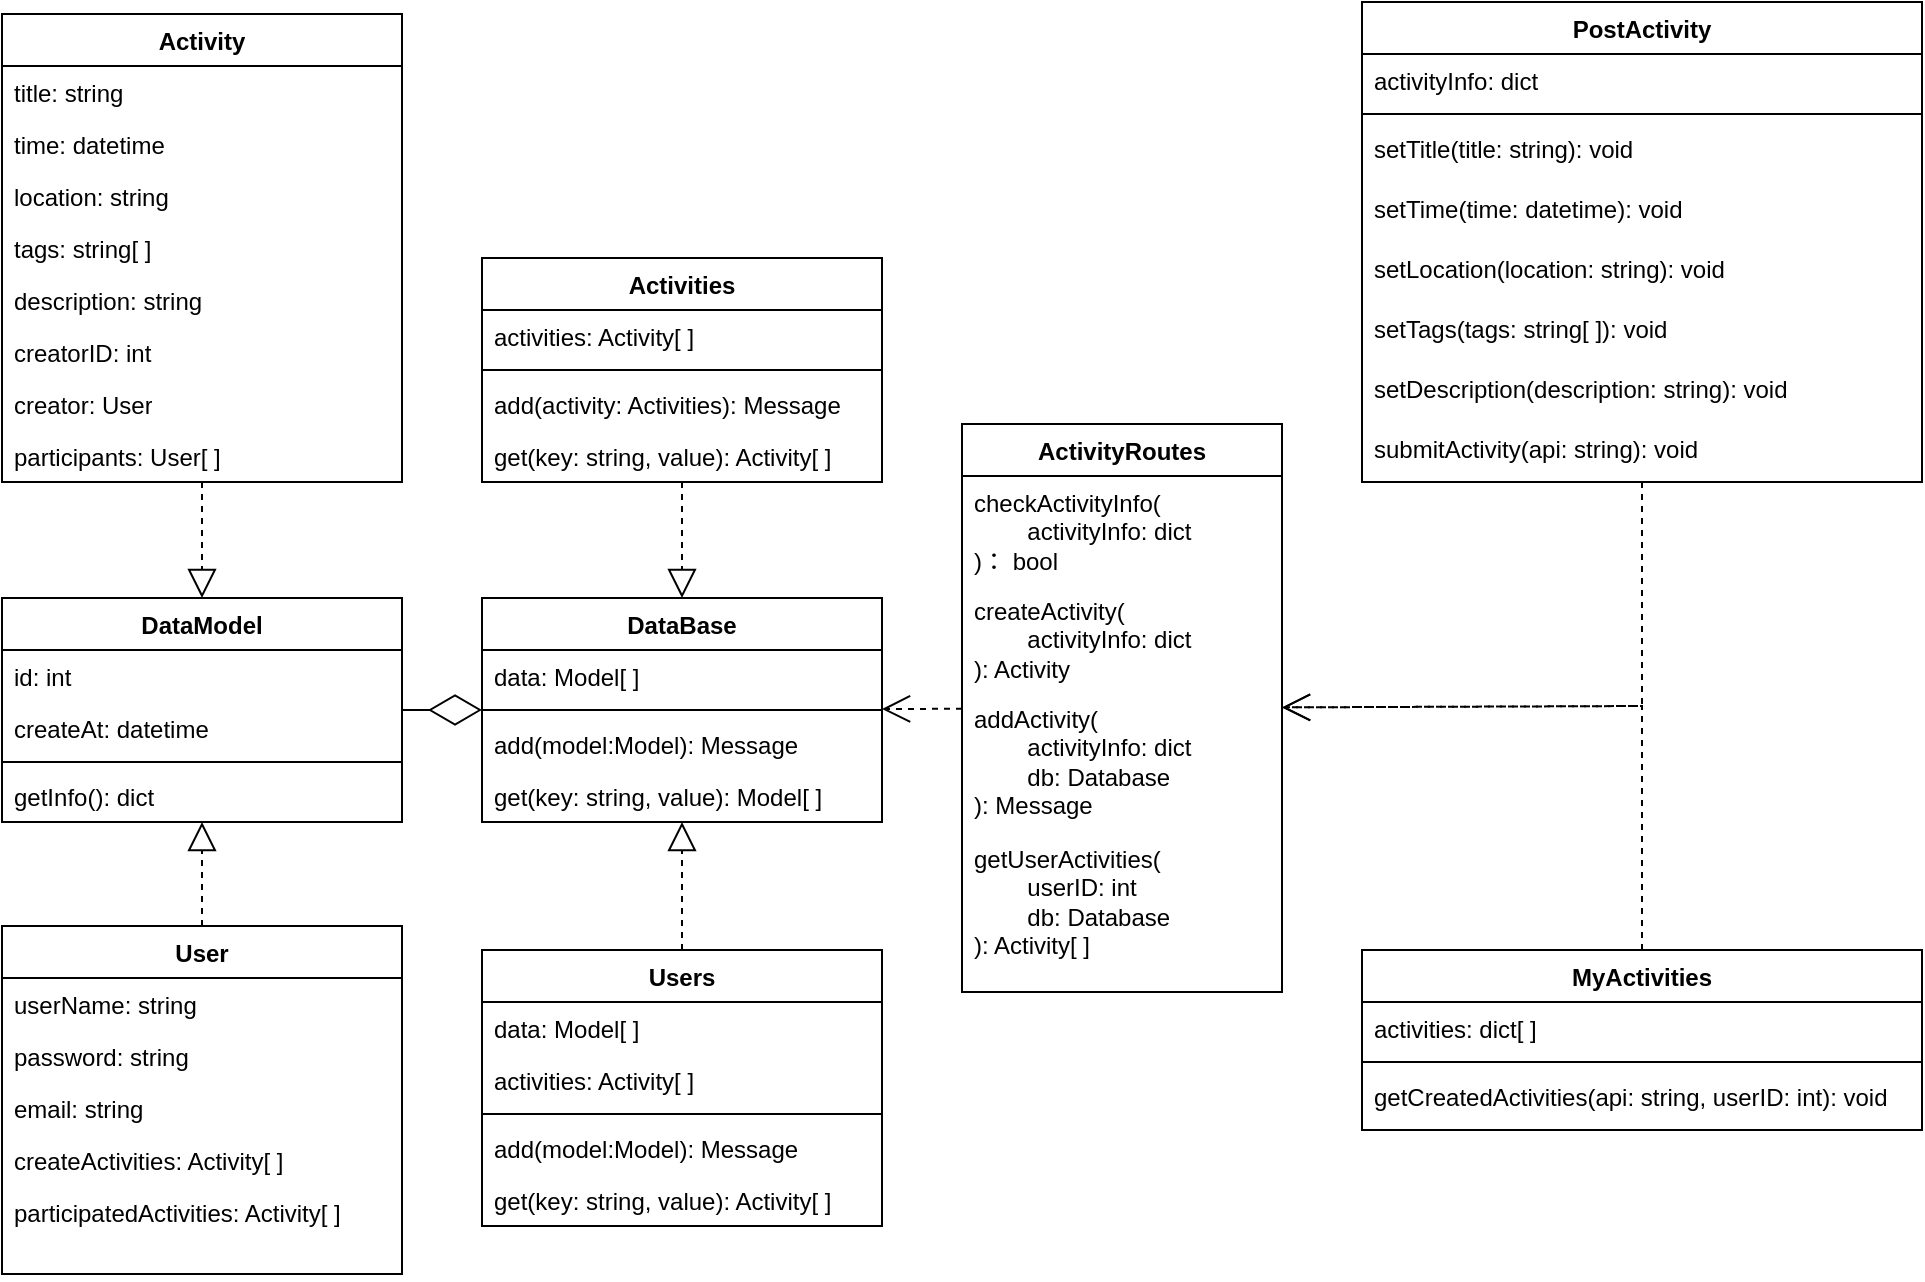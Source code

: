 <mxfile version="26.2.9">
  <diagram id="C5RBs43oDa-KdzZeNtuy" name="Page-1">
    <mxGraphModel dx="1072" dy="1780" grid="1" gridSize="10" guides="1" tooltips="1" connect="1" arrows="1" fold="1" page="1" pageScale="1" pageWidth="827" pageHeight="1169" math="0" shadow="0">
      <root>
        <mxCell id="WIyWlLk6GJQsqaUBKTNV-0" />
        <mxCell id="WIyWlLk6GJQsqaUBKTNV-1" parent="WIyWlLk6GJQsqaUBKTNV-0" />
        <mxCell id="l9Jya-aFv6PUSe8ya6FH-0" value="Activity" style="swimlane;fontStyle=1;align=center;verticalAlign=top;childLayout=stackLayout;horizontal=1;startSize=26;horizontalStack=0;resizeParent=1;resizeParentMax=0;resizeLast=0;collapsible=1;marginBottom=0;whiteSpace=wrap;html=1;" parent="WIyWlLk6GJQsqaUBKTNV-1" vertex="1">
          <mxGeometry x="200" y="-376" width="200" height="234" as="geometry" />
        </mxCell>
        <mxCell id="l9Jya-aFv6PUSe8ya6FH-8" value="title: string" style="text;strokeColor=none;fillColor=none;align=left;verticalAlign=top;spacingLeft=4;spacingRight=4;overflow=hidden;rotatable=0;points=[[0,0.5],[1,0.5]];portConstraint=eastwest;whiteSpace=wrap;html=1;" parent="l9Jya-aFv6PUSe8ya6FH-0" vertex="1">
          <mxGeometry y="26" width="200" height="26" as="geometry" />
        </mxCell>
        <mxCell id="l9Jya-aFv6PUSe8ya6FH-1" value="time: datetime" style="text;strokeColor=none;fillColor=none;align=left;verticalAlign=top;spacingLeft=4;spacingRight=4;overflow=hidden;rotatable=0;points=[[0,0.5],[1,0.5]];portConstraint=eastwest;whiteSpace=wrap;html=1;" parent="l9Jya-aFv6PUSe8ya6FH-0" vertex="1">
          <mxGeometry y="52" width="200" height="26" as="geometry" />
        </mxCell>
        <mxCell id="l9Jya-aFv6PUSe8ya6FH-9" value="location: string" style="text;strokeColor=none;fillColor=none;align=left;verticalAlign=top;spacingLeft=4;spacingRight=4;overflow=hidden;rotatable=0;points=[[0,0.5],[1,0.5]];portConstraint=eastwest;whiteSpace=wrap;html=1;" parent="l9Jya-aFv6PUSe8ya6FH-0" vertex="1">
          <mxGeometry y="78" width="200" height="26" as="geometry" />
        </mxCell>
        <mxCell id="l9Jya-aFv6PUSe8ya6FH-10" value="tags: string[ ]" style="text;strokeColor=none;fillColor=none;align=left;verticalAlign=top;spacingLeft=4;spacingRight=4;overflow=hidden;rotatable=0;points=[[0,0.5],[1,0.5]];portConstraint=eastwest;whiteSpace=wrap;html=1;" parent="l9Jya-aFv6PUSe8ya6FH-0" vertex="1">
          <mxGeometry y="104" width="200" height="26" as="geometry" />
        </mxCell>
        <mxCell id="l9Jya-aFv6PUSe8ya6FH-11" value="description: string" style="text;strokeColor=none;fillColor=none;align=left;verticalAlign=top;spacingLeft=4;spacingRight=4;overflow=hidden;rotatable=0;points=[[0,0.5],[1,0.5]];portConstraint=eastwest;whiteSpace=wrap;html=1;" parent="l9Jya-aFv6PUSe8ya6FH-0" vertex="1">
          <mxGeometry y="130" width="200" height="26" as="geometry" />
        </mxCell>
        <mxCell id="B1cffZUXdoedIkwG8ZlD-0" value="creatorID: int" style="text;strokeColor=none;fillColor=none;align=left;verticalAlign=top;spacingLeft=4;spacingRight=4;overflow=hidden;rotatable=0;points=[[0,0.5],[1,0.5]];portConstraint=eastwest;whiteSpace=wrap;html=1;" parent="l9Jya-aFv6PUSe8ya6FH-0" vertex="1">
          <mxGeometry y="156" width="200" height="26" as="geometry" />
        </mxCell>
        <mxCell id="l9Jya-aFv6PUSe8ya6FH-12" value="creator: User" style="text;strokeColor=none;fillColor=none;align=left;verticalAlign=top;spacingLeft=4;spacingRight=4;overflow=hidden;rotatable=0;points=[[0,0.5],[1,0.5]];portConstraint=eastwest;whiteSpace=wrap;html=1;" parent="l9Jya-aFv6PUSe8ya6FH-0" vertex="1">
          <mxGeometry y="182" width="200" height="26" as="geometry" />
        </mxCell>
        <mxCell id="l9Jya-aFv6PUSe8ya6FH-13" value="participants: User[ ]" style="text;strokeColor=none;fillColor=none;align=left;verticalAlign=top;spacingLeft=4;spacingRight=4;overflow=hidden;rotatable=0;points=[[0,0.5],[1,0.5]];portConstraint=eastwest;whiteSpace=wrap;html=1;" parent="l9Jya-aFv6PUSe8ya6FH-0" vertex="1">
          <mxGeometry y="208" width="200" height="26" as="geometry" />
        </mxCell>
        <mxCell id="l9Jya-aFv6PUSe8ya6FH-14" value="User" style="swimlane;fontStyle=1;align=center;verticalAlign=top;childLayout=stackLayout;horizontal=1;startSize=26;horizontalStack=0;resizeParent=1;resizeParentMax=0;resizeLast=0;collapsible=1;marginBottom=0;whiteSpace=wrap;html=1;" parent="WIyWlLk6GJQsqaUBKTNV-1" vertex="1">
          <mxGeometry x="200" y="80" width="200" height="174" as="geometry" />
        </mxCell>
        <mxCell id="l9Jya-aFv6PUSe8ya6FH-15" value="userName: string" style="text;strokeColor=none;fillColor=none;align=left;verticalAlign=top;spacingLeft=4;spacingRight=4;overflow=hidden;rotatable=0;points=[[0,0.5],[1,0.5]];portConstraint=eastwest;whiteSpace=wrap;html=1;" parent="l9Jya-aFv6PUSe8ya6FH-14" vertex="1">
          <mxGeometry y="26" width="200" height="26" as="geometry" />
        </mxCell>
        <mxCell id="l9Jya-aFv6PUSe8ya6FH-16" value="password: string" style="text;strokeColor=none;fillColor=none;align=left;verticalAlign=top;spacingLeft=4;spacingRight=4;overflow=hidden;rotatable=0;points=[[0,0.5],[1,0.5]];portConstraint=eastwest;whiteSpace=wrap;html=1;" parent="l9Jya-aFv6PUSe8ya6FH-14" vertex="1">
          <mxGeometry y="52" width="200" height="26" as="geometry" />
        </mxCell>
        <mxCell id="l9Jya-aFv6PUSe8ya6FH-17" value="email: string" style="text;strokeColor=none;fillColor=none;align=left;verticalAlign=top;spacingLeft=4;spacingRight=4;overflow=hidden;rotatable=0;points=[[0,0.5],[1,0.5]];portConstraint=eastwest;whiteSpace=wrap;html=1;" parent="l9Jya-aFv6PUSe8ya6FH-14" vertex="1">
          <mxGeometry y="78" width="200" height="26" as="geometry" />
        </mxCell>
        <mxCell id="l9Jya-aFv6PUSe8ya6FH-19" value="createActivities: Activity[ ]" style="text;strokeColor=none;fillColor=none;align=left;verticalAlign=top;spacingLeft=4;spacingRight=4;overflow=hidden;rotatable=0;points=[[0,0.5],[1,0.5]];portConstraint=eastwest;whiteSpace=wrap;html=1;" parent="l9Jya-aFv6PUSe8ya6FH-14" vertex="1">
          <mxGeometry y="104" width="200" height="26" as="geometry" />
        </mxCell>
        <mxCell id="l9Jya-aFv6PUSe8ya6FH-18" value="participatedActivities: Activity[ ]" style="text;strokeColor=none;fillColor=none;align=left;verticalAlign=top;spacingLeft=4;spacingRight=4;overflow=hidden;rotatable=0;points=[[0,0.5],[1,0.5]];portConstraint=eastwest;whiteSpace=wrap;html=1;" parent="l9Jya-aFv6PUSe8ya6FH-14" vertex="1">
          <mxGeometry y="130" width="200" height="44" as="geometry" />
        </mxCell>
        <mxCell id="uRLzPVLPBDJGB12DqFMD-4" value="ActivityRoutes" style="swimlane;fontStyle=1;align=center;verticalAlign=top;childLayout=stackLayout;horizontal=1;startSize=26;horizontalStack=0;resizeParent=1;resizeParentMax=0;resizeLast=0;collapsible=1;marginBottom=0;whiteSpace=wrap;html=1;" parent="WIyWlLk6GJQsqaUBKTNV-1" vertex="1">
          <mxGeometry x="680" y="-171" width="160" height="284" as="geometry" />
        </mxCell>
        <mxCell id="B1cffZUXdoedIkwG8ZlD-46" value="checkActivityInfo(&lt;div&gt;&lt;span style=&quot;background-color: transparent; color: light-dark(rgb(0, 0, 0), rgb(255, 255, 255));&quot;&gt;&lt;span style=&quot;white-space: pre;&quot;&gt;&#x9;&lt;/span&gt;activityInfo: dict&lt;/span&gt;&lt;/div&gt;&lt;div&gt;&lt;span style=&quot;background-color: transparent; color: light-dark(rgb(0, 0, 0), rgb(255, 255, 255));&quot;&gt;)： bool&lt;/span&gt;&lt;/div&gt;" style="text;strokeColor=none;fillColor=none;align=left;verticalAlign=top;spacingLeft=4;spacingRight=4;overflow=hidden;rotatable=0;points=[[0,0.5],[1,0.5]];portConstraint=eastwest;whiteSpace=wrap;html=1;" parent="uRLzPVLPBDJGB12DqFMD-4" vertex="1">
          <mxGeometry y="26" width="160" height="54" as="geometry" />
        </mxCell>
        <mxCell id="uRLzPVLPBDJGB12DqFMD-7" value="createActivity(&lt;div&gt;&lt;span style=&quot;white-space: pre;&quot;&gt;&#x9;&lt;/span&gt;activityInfo: dict&lt;/div&gt;&lt;div&gt;&lt;span style=&quot;background-color: transparent; color: light-dark(rgb(0, 0, 0), rgb(255, 255, 255));&quot;&gt;): Activity&lt;/span&gt;&lt;/div&gt;" style="text;strokeColor=none;fillColor=none;align=left;verticalAlign=top;spacingLeft=4;spacingRight=4;overflow=hidden;rotatable=0;points=[[0,0.5],[1,0.5]];portConstraint=eastwest;whiteSpace=wrap;html=1;" parent="uRLzPVLPBDJGB12DqFMD-4" vertex="1">
          <mxGeometry y="80" width="160" height="54" as="geometry" />
        </mxCell>
        <mxCell id="TuKI9G6kPxIfp8sa9-yE-20" value="addActivity(&lt;div&gt;&lt;span style=&quot;white-space: pre;&quot;&gt;&#x9;&lt;/span&gt;activityInfo: dict&lt;/div&gt;&lt;div&gt;&lt;span style=&quot;white-space: pre;&quot;&gt;&#x9;&lt;/span&gt;db: Database&lt;br&gt;&lt;/div&gt;&lt;div&gt;&lt;span style=&quot;background-color: transparent; color: light-dark(rgb(0, 0, 0), rgb(255, 255, 255));&quot;&gt;): Message&lt;/span&gt;&lt;/div&gt;" style="text;strokeColor=none;fillColor=none;align=left;verticalAlign=top;spacingLeft=4;spacingRight=4;overflow=hidden;rotatable=0;points=[[0,0.5],[1,0.5]];portConstraint=eastwest;whiteSpace=wrap;html=1;" parent="uRLzPVLPBDJGB12DqFMD-4" vertex="1">
          <mxGeometry y="134" width="160" height="70" as="geometry" />
        </mxCell>
        <mxCell id="uRLzPVLPBDJGB12DqFMD-8" value="getUserActivities(&lt;div&gt;&lt;span style=&quot;background-color: transparent; color: light-dark(rgb(0, 0, 0), rgb(255, 255, 255)); white-space: pre;&quot;&gt;&lt;span style=&quot;white-space: pre;&quot;&gt;&#x9;&lt;/span&gt;userID: int&lt;/span&gt;&lt;/div&gt;&lt;div&gt;&lt;span style=&quot;background-color: transparent; color: light-dark(rgb(0, 0, 0), rgb(255, 255, 255)); white-space: pre;&quot;&gt;&lt;span style=&quot;white-space: pre;&quot;&gt;&#x9;&lt;/span&gt;db: Database&lt;br&gt;&lt;/span&gt;&lt;/div&gt;&lt;div&gt;&lt;span style=&quot;background-color: transparent; color: light-dark(rgb(0, 0, 0), rgb(255, 255, 255));&quot;&gt;): Activity[ ]&lt;/span&gt;&lt;/div&gt;" style="text;strokeColor=none;fillColor=none;align=left;verticalAlign=top;spacingLeft=4;spacingRight=4;overflow=hidden;rotatable=0;points=[[0,0.5],[1,0.5]];portConstraint=eastwest;whiteSpace=wrap;html=1;" parent="uRLzPVLPBDJGB12DqFMD-4" vertex="1">
          <mxGeometry y="204" width="160" height="80" as="geometry" />
        </mxCell>
        <mxCell id="B1cffZUXdoedIkwG8ZlD-9" value="PostActivity" style="swimlane;fontStyle=1;align=center;verticalAlign=top;childLayout=stackLayout;horizontal=1;startSize=26;horizontalStack=0;resizeParent=1;resizeParentMax=0;resizeLast=0;collapsible=1;marginBottom=0;whiteSpace=wrap;html=1;" parent="WIyWlLk6GJQsqaUBKTNV-1" vertex="1">
          <mxGeometry x="880" y="-382" width="280" height="240" as="geometry" />
        </mxCell>
        <mxCell id="B1cffZUXdoedIkwG8ZlD-31" value="activityInfo: dict" style="text;strokeColor=none;fillColor=none;align=left;verticalAlign=top;spacingLeft=4;spacingRight=4;overflow=hidden;rotatable=0;points=[[0,0.5],[1,0.5]];portConstraint=eastwest;whiteSpace=wrap;html=1;" parent="B1cffZUXdoedIkwG8ZlD-9" vertex="1">
          <mxGeometry y="26" width="280" height="26" as="geometry" />
        </mxCell>
        <mxCell id="B1cffZUXdoedIkwG8ZlD-11" value="" style="line;strokeWidth=1;fillColor=none;align=left;verticalAlign=middle;spacingTop=-1;spacingLeft=3;spacingRight=3;rotatable=0;labelPosition=right;points=[];portConstraint=eastwest;strokeColor=inherit;" parent="B1cffZUXdoedIkwG8ZlD-9" vertex="1">
          <mxGeometry y="52" width="280" height="8" as="geometry" />
        </mxCell>
        <mxCell id="TuKI9G6kPxIfp8sa9-yE-5" value="setTitle(title: string&lt;span style=&quot;background-color: transparent; color: light-dark(rgb(0, 0, 0), rgb(255, 255, 255));&quot;&gt;): void&lt;/span&gt;" style="text;strokeColor=none;fillColor=none;align=left;verticalAlign=top;spacingLeft=4;spacingRight=4;overflow=hidden;rotatable=0;points=[[0,0.5],[1,0.5]];portConstraint=eastwest;whiteSpace=wrap;html=1;" parent="B1cffZUXdoedIkwG8ZlD-9" vertex="1">
          <mxGeometry y="60" width="280" height="30" as="geometry" />
        </mxCell>
        <mxCell id="TuKI9G6kPxIfp8sa9-yE-6" value="setTime(time: datetime&lt;span style=&quot;background-color: transparent; color: light-dark(rgb(0, 0, 0), rgb(255, 255, 255));&quot;&gt;): void&lt;/span&gt;" style="text;strokeColor=none;fillColor=none;align=left;verticalAlign=top;spacingLeft=4;spacingRight=4;overflow=hidden;rotatable=0;points=[[0,0.5],[1,0.5]];portConstraint=eastwest;whiteSpace=wrap;html=1;" parent="B1cffZUXdoedIkwG8ZlD-9" vertex="1">
          <mxGeometry y="90" width="280" height="30" as="geometry" />
        </mxCell>
        <mxCell id="TuKI9G6kPxIfp8sa9-yE-7" value="setLocation(location: string&lt;span style=&quot;background-color: transparent; color: light-dark(rgb(0, 0, 0), rgb(255, 255, 255));&quot;&gt;): void&lt;/span&gt;" style="text;strokeColor=none;fillColor=none;align=left;verticalAlign=top;spacingLeft=4;spacingRight=4;overflow=hidden;rotatable=0;points=[[0,0.5],[1,0.5]];portConstraint=eastwest;whiteSpace=wrap;html=1;" parent="B1cffZUXdoedIkwG8ZlD-9" vertex="1">
          <mxGeometry y="120" width="280" height="30" as="geometry" />
        </mxCell>
        <mxCell id="TuKI9G6kPxIfp8sa9-yE-8" value="setTags(tags: string[ ]&lt;span style=&quot;background-color: transparent; color: light-dark(rgb(0, 0, 0), rgb(255, 255, 255));&quot;&gt;): void&lt;/span&gt;" style="text;strokeColor=none;fillColor=none;align=left;verticalAlign=top;spacingLeft=4;spacingRight=4;overflow=hidden;rotatable=0;points=[[0,0.5],[1,0.5]];portConstraint=eastwest;whiteSpace=wrap;html=1;" parent="B1cffZUXdoedIkwG8ZlD-9" vertex="1">
          <mxGeometry y="150" width="280" height="30" as="geometry" />
        </mxCell>
        <mxCell id="B1cffZUXdoedIkwG8ZlD-29" value="setDescription(description: string&lt;span style=&quot;background-color: transparent; color: light-dark(rgb(0, 0, 0), rgb(255, 255, 255));&quot;&gt;): void&lt;/span&gt;" style="text;strokeColor=none;fillColor=none;align=left;verticalAlign=top;spacingLeft=4;spacingRight=4;overflow=hidden;rotatable=0;points=[[0,0.5],[1,0.5]];portConstraint=eastwest;whiteSpace=wrap;html=1;" parent="B1cffZUXdoedIkwG8ZlD-9" vertex="1">
          <mxGeometry y="180" width="280" height="30" as="geometry" />
        </mxCell>
        <mxCell id="B1cffZUXdoedIkwG8ZlD-24" value="submitActivity(api: string&lt;span style=&quot;background-color: transparent; color: light-dark(rgb(0, 0, 0), rgb(255, 255, 255));&quot;&gt;): void&lt;/span&gt;" style="text;strokeColor=none;fillColor=none;align=left;verticalAlign=top;spacingLeft=4;spacingRight=4;overflow=hidden;rotatable=0;points=[[0,0.5],[1,0.5]];portConstraint=eastwest;whiteSpace=wrap;html=1;" parent="B1cffZUXdoedIkwG8ZlD-9" vertex="1">
          <mxGeometry y="210" width="280" height="30" as="geometry" />
        </mxCell>
        <mxCell id="B1cffZUXdoedIkwG8ZlD-25" value="MyActivities" style="swimlane;fontStyle=1;align=center;verticalAlign=top;childLayout=stackLayout;horizontal=1;startSize=26;horizontalStack=0;resizeParent=1;resizeParentMax=0;resizeLast=0;collapsible=1;marginBottom=0;whiteSpace=wrap;html=1;" parent="WIyWlLk6GJQsqaUBKTNV-1" vertex="1">
          <mxGeometry x="880" y="92" width="280" height="90" as="geometry" />
        </mxCell>
        <mxCell id="B1cffZUXdoedIkwG8ZlD-26" value="activities: dict[ ]" style="text;strokeColor=none;fillColor=none;align=left;verticalAlign=top;spacingLeft=4;spacingRight=4;overflow=hidden;rotatable=0;points=[[0,0.5],[1,0.5]];portConstraint=eastwest;whiteSpace=wrap;html=1;" parent="B1cffZUXdoedIkwG8ZlD-25" vertex="1">
          <mxGeometry y="26" width="280" height="26" as="geometry" />
        </mxCell>
        <mxCell id="B1cffZUXdoedIkwG8ZlD-27" value="" style="line;strokeWidth=1;fillColor=none;align=left;verticalAlign=middle;spacingTop=-1;spacingLeft=3;spacingRight=3;rotatable=0;labelPosition=right;points=[];portConstraint=eastwest;strokeColor=inherit;" parent="B1cffZUXdoedIkwG8ZlD-25" vertex="1">
          <mxGeometry y="52" width="280" height="8" as="geometry" />
        </mxCell>
        <mxCell id="B1cffZUXdoedIkwG8ZlD-33" value="getCreatedActivities(api: string, userID: int&lt;span style=&quot;background-color: transparent; color: light-dark(rgb(0, 0, 0), rgb(255, 255, 255));&quot;&gt;): void&lt;/span&gt;" style="text;strokeColor=none;fillColor=none;align=left;verticalAlign=top;spacingLeft=4;spacingRight=4;overflow=hidden;rotatable=0;points=[[0,0.5],[1,0.5]];portConstraint=eastwest;whiteSpace=wrap;html=1;" parent="B1cffZUXdoedIkwG8ZlD-25" vertex="1">
          <mxGeometry y="60" width="280" height="30" as="geometry" />
        </mxCell>
        <mxCell id="B1cffZUXdoedIkwG8ZlD-49" value="" style="endArrow=open;endSize=12;dashed=1;html=1;rounded=0;" parent="WIyWlLk6GJQsqaUBKTNV-1" source="uRLzPVLPBDJGB12DqFMD-4" target="sbAIaC_IB9AqrY3rTaV1-0" edge="1">
          <mxGeometry width="160" relative="1" as="geometry">
            <mxPoint x="660" y="-29" as="sourcePoint" />
            <mxPoint x="540" y="60" as="targetPoint" />
            <Array as="points" />
          </mxGeometry>
        </mxCell>
        <mxCell id="B1cffZUXdoedIkwG8ZlD-54" value="" style="endArrow=open;endSize=12;dashed=1;html=1;rounded=0;" parent="WIyWlLk6GJQsqaUBKTNV-1" source="B1cffZUXdoedIkwG8ZlD-9" target="uRLzPVLPBDJGB12DqFMD-4" edge="1">
          <mxGeometry width="160" relative="1" as="geometry">
            <mxPoint x="860" y="-138" as="sourcePoint" />
            <mxPoint x="880.0" y="-29.407" as="targetPoint" />
            <Array as="points">
              <mxPoint x="1020" y="-30" />
            </Array>
          </mxGeometry>
        </mxCell>
        <mxCell id="B1cffZUXdoedIkwG8ZlD-55" value="" style="endArrow=open;endSize=12;dashed=1;html=1;rounded=0;" parent="WIyWlLk6GJQsqaUBKTNV-1" source="B1cffZUXdoedIkwG8ZlD-25" target="uRLzPVLPBDJGB12DqFMD-4" edge="1">
          <mxGeometry width="160" relative="1" as="geometry">
            <mxPoint x="970" y="82" as="sourcePoint" />
            <mxPoint x="880.0" y="-29.407" as="targetPoint" />
            <Array as="points">
              <mxPoint x="1020" y="-30" />
            </Array>
          </mxGeometry>
        </mxCell>
        <mxCell id="sbAIaC_IB9AqrY3rTaV1-0" value="DataBase" style="swimlane;fontStyle=1;align=center;verticalAlign=top;childLayout=stackLayout;horizontal=1;startSize=26;horizontalStack=0;resizeParent=1;resizeParentMax=0;resizeLast=0;collapsible=1;marginBottom=0;whiteSpace=wrap;html=1;" parent="WIyWlLk6GJQsqaUBKTNV-1" vertex="1">
          <mxGeometry x="440" y="-84" width="200" height="112" as="geometry" />
        </mxCell>
        <mxCell id="sbAIaC_IB9AqrY3rTaV1-15" value="data: Model[ ]" style="text;strokeColor=none;fillColor=none;align=left;verticalAlign=top;spacingLeft=4;spacingRight=4;overflow=hidden;rotatable=0;points=[[0,0.5],[1,0.5]];portConstraint=eastwest;whiteSpace=wrap;html=1;" parent="sbAIaC_IB9AqrY3rTaV1-0" vertex="1">
          <mxGeometry y="26" width="200" height="26" as="geometry" />
        </mxCell>
        <mxCell id="sbAIaC_IB9AqrY3rTaV1-18" value="" style="line;strokeWidth=1;fillColor=none;align=left;verticalAlign=middle;spacingTop=-1;spacingLeft=3;spacingRight=3;rotatable=0;labelPosition=right;points=[];portConstraint=eastwest;strokeColor=inherit;" parent="sbAIaC_IB9AqrY3rTaV1-0" vertex="1">
          <mxGeometry y="52" width="200" height="8" as="geometry" />
        </mxCell>
        <mxCell id="sbAIaC_IB9AqrY3rTaV1-1" value="add(model:Model): Message" style="text;strokeColor=none;fillColor=none;align=left;verticalAlign=top;spacingLeft=4;spacingRight=4;overflow=hidden;rotatable=0;points=[[0,0.5],[1,0.5]];portConstraint=eastwest;whiteSpace=wrap;html=1;" parent="sbAIaC_IB9AqrY3rTaV1-0" vertex="1">
          <mxGeometry y="60" width="200" height="26" as="geometry" />
        </mxCell>
        <mxCell id="sbAIaC_IB9AqrY3rTaV1-40" value="get(key: string, value): Model[ ]" style="text;strokeColor=none;fillColor=none;align=left;verticalAlign=top;spacingLeft=4;spacingRight=4;overflow=hidden;rotatable=0;points=[[0,0.5],[1,0.5]];portConstraint=eastwest;whiteSpace=wrap;html=1;" parent="sbAIaC_IB9AqrY3rTaV1-0" vertex="1">
          <mxGeometry y="86" width="200" height="26" as="geometry" />
        </mxCell>
        <mxCell id="sbAIaC_IB9AqrY3rTaV1-19" value="" style="endArrow=block;dashed=1;endFill=0;endSize=12;html=1;rounded=0;" parent="WIyWlLk6GJQsqaUBKTNV-1" source="sbAIaC_IB9AqrY3rTaV1-20" target="sbAIaC_IB9AqrY3rTaV1-0" edge="1">
          <mxGeometry width="160" relative="1" as="geometry">
            <mxPoint x="350" y="-12" as="sourcePoint" />
            <mxPoint x="370" y="42" as="targetPoint" />
          </mxGeometry>
        </mxCell>
        <mxCell id="sbAIaC_IB9AqrY3rTaV1-20" value="Activities" style="swimlane;fontStyle=1;align=center;verticalAlign=top;childLayout=stackLayout;horizontal=1;startSize=26;horizontalStack=0;resizeParent=1;resizeParentMax=0;resizeLast=0;collapsible=1;marginBottom=0;whiteSpace=wrap;html=1;" parent="WIyWlLk6GJQsqaUBKTNV-1" vertex="1">
          <mxGeometry x="440" y="-254" width="200" height="112" as="geometry" />
        </mxCell>
        <mxCell id="sbAIaC_IB9AqrY3rTaV1-22" value="activities: Activity[ ]" style="text;strokeColor=none;fillColor=none;align=left;verticalAlign=top;spacingLeft=4;spacingRight=4;overflow=hidden;rotatable=0;points=[[0,0.5],[1,0.5]];portConstraint=eastwest;whiteSpace=wrap;html=1;" parent="sbAIaC_IB9AqrY3rTaV1-20" vertex="1">
          <mxGeometry y="26" width="200" height="26" as="geometry" />
        </mxCell>
        <mxCell id="sbAIaC_IB9AqrY3rTaV1-23" value="" style="line;strokeWidth=1;fillColor=none;align=left;verticalAlign=middle;spacingTop=-1;spacingLeft=3;spacingRight=3;rotatable=0;labelPosition=right;points=[];portConstraint=eastwest;strokeColor=inherit;" parent="sbAIaC_IB9AqrY3rTaV1-20" vertex="1">
          <mxGeometry y="52" width="200" height="8" as="geometry" />
        </mxCell>
        <mxCell id="sbAIaC_IB9AqrY3rTaV1-24" value="add(activity: Activities): Message" style="text;strokeColor=none;fillColor=none;align=left;verticalAlign=top;spacingLeft=4;spacingRight=4;overflow=hidden;rotatable=0;points=[[0,0.5],[1,0.5]];portConstraint=eastwest;whiteSpace=wrap;html=1;" parent="sbAIaC_IB9AqrY3rTaV1-20" vertex="1">
          <mxGeometry y="60" width="200" height="26" as="geometry" />
        </mxCell>
        <mxCell id="TuKI9G6kPxIfp8sa9-yE-21" value="get(key: string, value): Activity[ ]" style="text;strokeColor=none;fillColor=none;align=left;verticalAlign=top;spacingLeft=4;spacingRight=4;overflow=hidden;rotatable=0;points=[[0,0.5],[1,0.5]];portConstraint=eastwest;whiteSpace=wrap;html=1;" parent="sbAIaC_IB9AqrY3rTaV1-20" vertex="1">
          <mxGeometry y="86" width="200" height="26" as="geometry" />
        </mxCell>
        <mxCell id="sbAIaC_IB9AqrY3rTaV1-25" value="Users" style="swimlane;fontStyle=1;align=center;verticalAlign=top;childLayout=stackLayout;horizontal=1;startSize=26;horizontalStack=0;resizeParent=1;resizeParentMax=0;resizeLast=0;collapsible=1;marginBottom=0;whiteSpace=wrap;html=1;" parent="WIyWlLk6GJQsqaUBKTNV-1" vertex="1">
          <mxGeometry x="440" y="92" width="200" height="138" as="geometry" />
        </mxCell>
        <mxCell id="sbAIaC_IB9AqrY3rTaV1-26" value="data: Model[ ]" style="text;strokeColor=none;fillColor=none;align=left;verticalAlign=top;spacingLeft=4;spacingRight=4;overflow=hidden;rotatable=0;points=[[0,0.5],[1,0.5]];portConstraint=eastwest;whiteSpace=wrap;html=1;" parent="sbAIaC_IB9AqrY3rTaV1-25" vertex="1">
          <mxGeometry y="26" width="200" height="26" as="geometry" />
        </mxCell>
        <mxCell id="sbAIaC_IB9AqrY3rTaV1-27" value="activities: Activity[ ]" style="text;strokeColor=none;fillColor=none;align=left;verticalAlign=top;spacingLeft=4;spacingRight=4;overflow=hidden;rotatable=0;points=[[0,0.5],[1,0.5]];portConstraint=eastwest;whiteSpace=wrap;html=1;" parent="sbAIaC_IB9AqrY3rTaV1-25" vertex="1">
          <mxGeometry y="52" width="200" height="26" as="geometry" />
        </mxCell>
        <mxCell id="sbAIaC_IB9AqrY3rTaV1-28" value="" style="line;strokeWidth=1;fillColor=none;align=left;verticalAlign=middle;spacingTop=-1;spacingLeft=3;spacingRight=3;rotatable=0;labelPosition=right;points=[];portConstraint=eastwest;strokeColor=inherit;" parent="sbAIaC_IB9AqrY3rTaV1-25" vertex="1">
          <mxGeometry y="78" width="200" height="8" as="geometry" />
        </mxCell>
        <mxCell id="sbAIaC_IB9AqrY3rTaV1-29" value="add(model:Model): Message" style="text;strokeColor=none;fillColor=none;align=left;verticalAlign=top;spacingLeft=4;spacingRight=4;overflow=hidden;rotatable=0;points=[[0,0.5],[1,0.5]];portConstraint=eastwest;whiteSpace=wrap;html=1;" parent="sbAIaC_IB9AqrY3rTaV1-25" vertex="1">
          <mxGeometry y="86" width="200" height="26" as="geometry" />
        </mxCell>
        <mxCell id="TuKI9G6kPxIfp8sa9-yE-22" value="get(key: string, value): Activity[ ]" style="text;strokeColor=none;fillColor=none;align=left;verticalAlign=top;spacingLeft=4;spacingRight=4;overflow=hidden;rotatable=0;points=[[0,0.5],[1,0.5]];portConstraint=eastwest;whiteSpace=wrap;html=1;" parent="sbAIaC_IB9AqrY3rTaV1-25" vertex="1">
          <mxGeometry y="112" width="200" height="26" as="geometry" />
        </mxCell>
        <mxCell id="sbAIaC_IB9AqrY3rTaV1-30" value="DataModel" style="swimlane;fontStyle=1;align=center;verticalAlign=top;childLayout=stackLayout;horizontal=1;startSize=26;horizontalStack=0;resizeParent=1;resizeParentMax=0;resizeLast=0;collapsible=1;marginBottom=0;whiteSpace=wrap;html=1;" parent="WIyWlLk6GJQsqaUBKTNV-1" vertex="1">
          <mxGeometry x="200" y="-84" width="200" height="112" as="geometry" />
        </mxCell>
        <mxCell id="sbAIaC_IB9AqrY3rTaV1-39" value="id: int" style="text;strokeColor=none;fillColor=none;align=left;verticalAlign=top;spacingLeft=4;spacingRight=4;overflow=hidden;rotatable=0;points=[[0,0.5],[1,0.5]];portConstraint=eastwest;whiteSpace=wrap;html=1;" parent="sbAIaC_IB9AqrY3rTaV1-30" vertex="1">
          <mxGeometry y="26" width="200" height="26" as="geometry" />
        </mxCell>
        <mxCell id="sbAIaC_IB9AqrY3rTaV1-31" value="createAt: datetime" style="text;strokeColor=none;fillColor=none;align=left;verticalAlign=top;spacingLeft=4;spacingRight=4;overflow=hidden;rotatable=0;points=[[0,0.5],[1,0.5]];portConstraint=eastwest;whiteSpace=wrap;html=1;" parent="sbAIaC_IB9AqrY3rTaV1-30" vertex="1">
          <mxGeometry y="52" width="200" height="26" as="geometry" />
        </mxCell>
        <mxCell id="sbAIaC_IB9AqrY3rTaV1-32" value="" style="line;strokeWidth=1;fillColor=none;align=left;verticalAlign=middle;spacingTop=-1;spacingLeft=3;spacingRight=3;rotatable=0;labelPosition=right;points=[];portConstraint=eastwest;strokeColor=inherit;" parent="sbAIaC_IB9AqrY3rTaV1-30" vertex="1">
          <mxGeometry y="78" width="200" height="8" as="geometry" />
        </mxCell>
        <mxCell id="sbAIaC_IB9AqrY3rTaV1-33" value="getInfo(): dict" style="text;strokeColor=none;fillColor=none;align=left;verticalAlign=top;spacingLeft=4;spacingRight=4;overflow=hidden;rotatable=0;points=[[0,0.5],[1,0.5]];portConstraint=eastwest;whiteSpace=wrap;html=1;" parent="sbAIaC_IB9AqrY3rTaV1-30" vertex="1">
          <mxGeometry y="86" width="200" height="26" as="geometry" />
        </mxCell>
        <mxCell id="sbAIaC_IB9AqrY3rTaV1-34" value="" style="endArrow=block;dashed=1;endFill=0;endSize=12;html=1;rounded=0;" parent="WIyWlLk6GJQsqaUBKTNV-1" source="sbAIaC_IB9AqrY3rTaV1-25" target="sbAIaC_IB9AqrY3rTaV1-0" edge="1">
          <mxGeometry width="160" relative="1" as="geometry">
            <mxPoint x="530" y="-132" as="sourcePoint" />
            <mxPoint x="530" y="-58" as="targetPoint" />
          </mxGeometry>
        </mxCell>
        <mxCell id="sbAIaC_IB9AqrY3rTaV1-35" value="" style="endArrow=block;dashed=1;endFill=0;endSize=12;html=1;rounded=0;" parent="WIyWlLk6GJQsqaUBKTNV-1" source="l9Jya-aFv6PUSe8ya6FH-0" target="sbAIaC_IB9AqrY3rTaV1-30" edge="1">
          <mxGeometry width="160" relative="1" as="geometry">
            <mxPoint x="530" y="-132" as="sourcePoint" />
            <mxPoint x="530" y="-58" as="targetPoint" />
            <Array as="points" />
          </mxGeometry>
        </mxCell>
        <mxCell id="sbAIaC_IB9AqrY3rTaV1-36" value="" style="endArrow=block;dashed=1;endFill=0;endSize=12;html=1;rounded=0;" parent="WIyWlLk6GJQsqaUBKTNV-1" source="l9Jya-aFv6PUSe8ya6FH-14" target="sbAIaC_IB9AqrY3rTaV1-30" edge="1">
          <mxGeometry width="160" relative="1" as="geometry">
            <mxPoint x="540" y="-122" as="sourcePoint" />
            <mxPoint x="540" y="-48" as="targetPoint" />
            <Array as="points" />
          </mxGeometry>
        </mxCell>
        <mxCell id="sbAIaC_IB9AqrY3rTaV1-37" value="" style="endArrow=diamondThin;endFill=0;endSize=24;html=1;rounded=0;" parent="WIyWlLk6GJQsqaUBKTNV-1" source="sbAIaC_IB9AqrY3rTaV1-30" target="sbAIaC_IB9AqrY3rTaV1-0" edge="1">
          <mxGeometry width="160" relative="1" as="geometry">
            <mxPoint x="240" y="102" as="sourcePoint" />
            <mxPoint x="400" y="102" as="targetPoint" />
          </mxGeometry>
        </mxCell>
      </root>
    </mxGraphModel>
  </diagram>
</mxfile>
